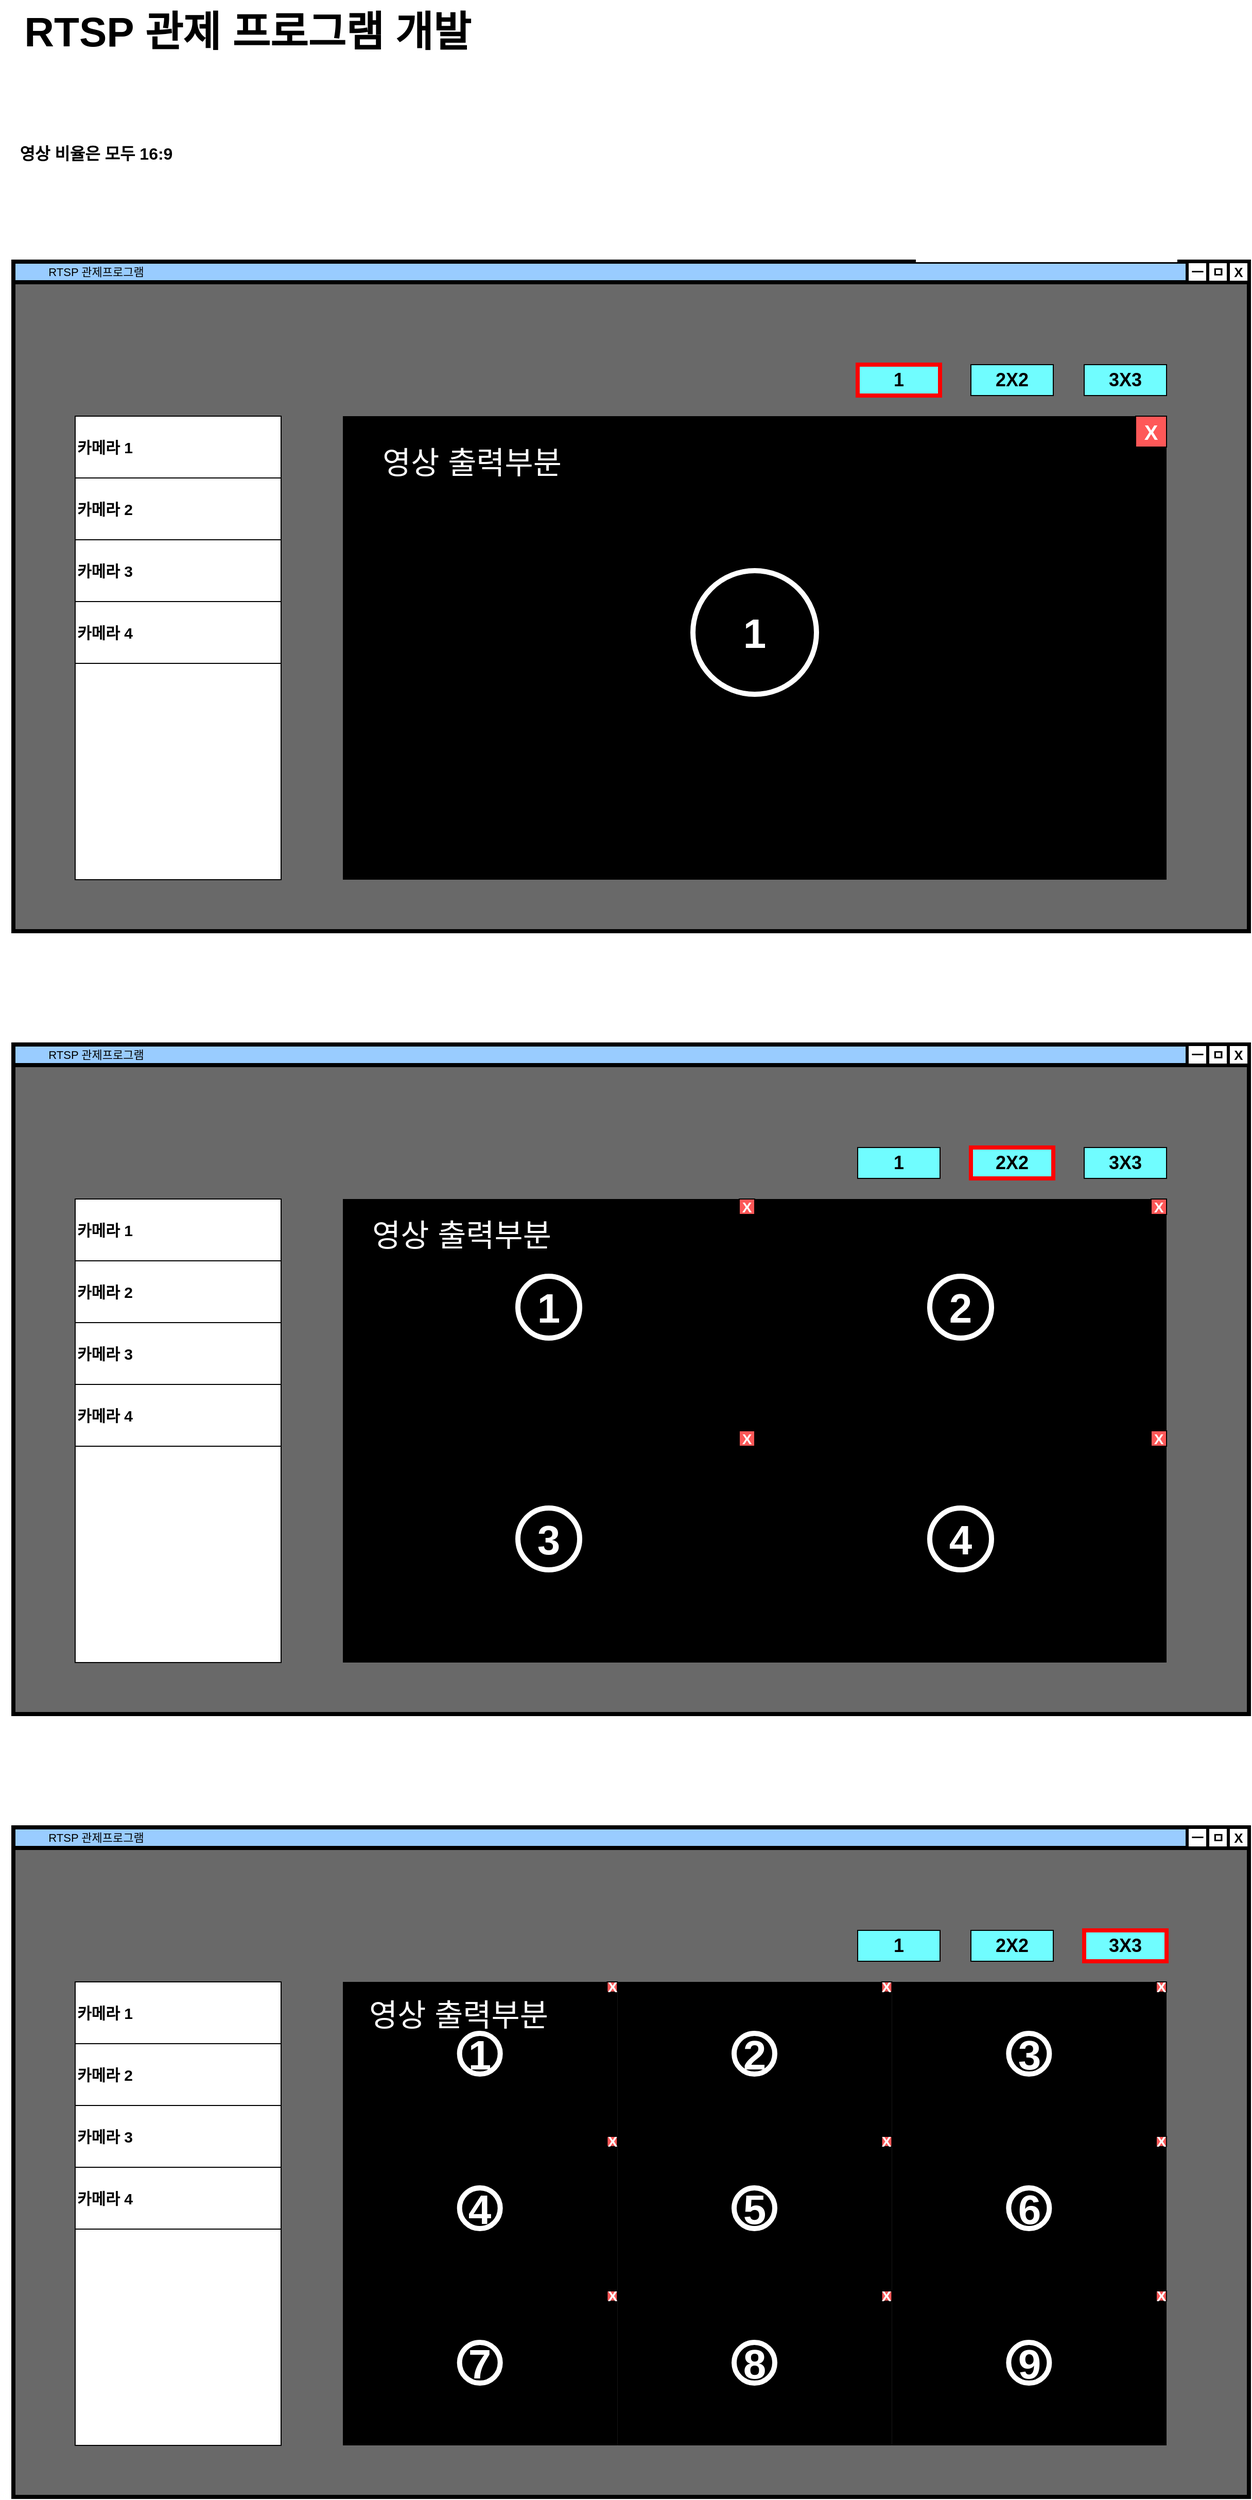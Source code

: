 <mxfile version="26.0.2">
  <diagram name="페이지-1" id="IkHp8Y_VfOA2l69gQE5q">
    <mxGraphModel dx="2620" dy="2092" grid="1" gridSize="10" guides="1" tooltips="1" connect="1" arrows="1" fold="1" page="1" pageScale="1" pageWidth="827" pageHeight="1169" math="0" shadow="0">
      <root>
        <mxCell id="0" />
        <mxCell id="1" parent="0" />
        <mxCell id="s6_-VDTN1BvuscFlEvzm-3" value="" style="swimlane;startSize=0;swimlaneFillColor=light-dark(#696969, #ededed);fillColor=none;strokeWidth=4;" vertex="1" parent="1">
          <mxGeometry x="-640" y="-360" width="1200" height="650" as="geometry" />
        </mxCell>
        <mxCell id="s6_-VDTN1BvuscFlEvzm-1" value="" style="rounded=0;whiteSpace=wrap;html=1;gradientColor=none;strokeColor=none;fillColor=#000000;" vertex="1" parent="s6_-VDTN1BvuscFlEvzm-3">
          <mxGeometry x="320" y="150" width="800" height="450" as="geometry" />
        </mxCell>
        <mxCell id="s6_-VDTN1BvuscFlEvzm-2" value="영상 출력부분" style="text;html=1;align=center;verticalAlign=middle;resizable=0;points=[];autosize=1;strokeColor=none;fillColor=none;fontSize=30;fontColor=#FFFFFF;" vertex="1" parent="s6_-VDTN1BvuscFlEvzm-3">
          <mxGeometry x="340" y="170" width="210" height="50" as="geometry" />
        </mxCell>
        <mxCell id="s6_-VDTN1BvuscFlEvzm-4" value="" style="rounded=0;whiteSpace=wrap;html=1;" vertex="1" parent="s6_-VDTN1BvuscFlEvzm-3">
          <mxGeometry x="60" y="150" width="200" height="450" as="geometry" />
        </mxCell>
        <mxCell id="s6_-VDTN1BvuscFlEvzm-7" value="1" style="rounded=0;whiteSpace=wrap;html=1;fontSize=18;fontStyle=1;gradientColor=none;fillColor=light-dark(#70FDFF,#EDEDED);" vertex="1" parent="s6_-VDTN1BvuscFlEvzm-3">
          <mxGeometry x="820" y="100" width="80" height="30" as="geometry" />
        </mxCell>
        <mxCell id="s6_-VDTN1BvuscFlEvzm-5" value="3X3" style="rounded=0;whiteSpace=wrap;html=1;fontStyle=1;fontSize=18;fillColor=#70FDFF;" vertex="1" parent="s6_-VDTN1BvuscFlEvzm-3">
          <mxGeometry x="1040" y="100" width="80" height="30" as="geometry" />
        </mxCell>
        <mxCell id="s6_-VDTN1BvuscFlEvzm-6" value="2X2" style="rounded=0;whiteSpace=wrap;html=1;fontSize=18;fontStyle=1;fillColor=#70FDFF;" vertex="1" parent="s6_-VDTN1BvuscFlEvzm-3">
          <mxGeometry x="930" y="100" width="80" height="30" as="geometry" />
        </mxCell>
        <mxCell id="s6_-VDTN1BvuscFlEvzm-9" value="X" style="whiteSpace=wrap;html=1;aspect=fixed;fontStyle=1;fontSize=20;fillColor=light-dark(#fe5858, #ff7777);fontColor=#FFFFFF;" vertex="1" parent="s6_-VDTN1BvuscFlEvzm-3">
          <mxGeometry x="1090" y="150" width="30" height="30" as="geometry" />
        </mxCell>
        <mxCell id="s6_-VDTN1BvuscFlEvzm-10" value="카메라 1" style="rounded=0;whiteSpace=wrap;html=1;align=left;fontStyle=1;fontSize=15;" vertex="1" parent="s6_-VDTN1BvuscFlEvzm-3">
          <mxGeometry x="60" y="150" width="200" height="60" as="geometry" />
        </mxCell>
        <mxCell id="s6_-VDTN1BvuscFlEvzm-11" value="카메라 2" style="rounded=0;whiteSpace=wrap;html=1;align=left;fontStyle=1;fontSize=15;" vertex="1" parent="s6_-VDTN1BvuscFlEvzm-3">
          <mxGeometry x="60" y="210" width="200" height="60" as="geometry" />
        </mxCell>
        <mxCell id="s6_-VDTN1BvuscFlEvzm-12" value="카메라 3" style="rounded=0;whiteSpace=wrap;html=1;align=left;fontStyle=1;fontSize=15;" vertex="1" parent="s6_-VDTN1BvuscFlEvzm-3">
          <mxGeometry x="60" y="270" width="200" height="60" as="geometry" />
        </mxCell>
        <mxCell id="s6_-VDTN1BvuscFlEvzm-13" value="카메라 4" style="rounded=0;whiteSpace=wrap;html=1;align=left;fontSize=15;fontStyle=1" vertex="1" parent="s6_-VDTN1BvuscFlEvzm-3">
          <mxGeometry x="60" y="330" width="200" height="60" as="geometry" />
        </mxCell>
        <mxCell id="s6_-VDTN1BvuscFlEvzm-15" value="" style="rounded=0;whiteSpace=wrap;html=1;fillColor=none;strokeWidth=4;strokeColor=light-dark(#ff0000, #ededed);" vertex="1" parent="s6_-VDTN1BvuscFlEvzm-3">
          <mxGeometry x="820" y="100" width="80" height="30" as="geometry" />
        </mxCell>
        <mxCell id="s6_-VDTN1BvuscFlEvzm-18" value="&lt;b&gt;&lt;font style=&quot;font-size: 40px; color: rgb(255, 255, 255);&quot;&gt;1&lt;/font&gt;&lt;/b&gt;" style="ellipse;whiteSpace=wrap;html=1;aspect=fixed;strokeWidth=5;strokeColor=light-dark(#ffffff, #ededed);fillColor=none;" vertex="1" parent="s6_-VDTN1BvuscFlEvzm-3">
          <mxGeometry x="660" y="300" width="120" height="120" as="geometry" />
        </mxCell>
        <mxCell id="s6_-VDTN1BvuscFlEvzm-19" value="" style="rounded=0;whiteSpace=wrap;html=1;strokeWidth=4;fillColor=#99CCFF;" vertex="1" parent="s6_-VDTN1BvuscFlEvzm-3">
          <mxGeometry width="1200" height="20" as="geometry" />
        </mxCell>
        <mxCell id="s6_-VDTN1BvuscFlEvzm-22" value="X" style="whiteSpace=wrap;html=1;aspect=fixed;strokeWidth=3;fontStyle=1;fontSize=13;" vertex="1" parent="s6_-VDTN1BvuscFlEvzm-3">
          <mxGeometry x="1180" width="20" height="20" as="geometry" />
        </mxCell>
        <mxCell id="s6_-VDTN1BvuscFlEvzm-21" value="ㅁ" style="whiteSpace=wrap;html=1;aspect=fixed;strokeWidth=3;fontStyle=1;fontSize=13;" vertex="1" parent="s6_-VDTN1BvuscFlEvzm-3">
          <mxGeometry x="1160" width="20" height="20" as="geometry" />
        </mxCell>
        <mxCell id="s6_-VDTN1BvuscFlEvzm-20" value="ㅡ" style="whiteSpace=wrap;html=1;aspect=fixed;strokeWidth=3;fontStyle=1;fontSize=13;" vertex="1" parent="s6_-VDTN1BvuscFlEvzm-3">
          <mxGeometry x="1140" width="20" height="20" as="geometry" />
        </mxCell>
        <mxCell id="s6_-VDTN1BvuscFlEvzm-134" value="RTSP 관제프로그램" style="text;html=1;align=center;verticalAlign=middle;resizable=0;points=[];autosize=1;strokeColor=none;fillColor=none;fontSize=11;" vertex="1" parent="s6_-VDTN1BvuscFlEvzm-3">
          <mxGeometry x="20" y="-5" width="120" height="30" as="geometry" />
        </mxCell>
        <mxCell id="s6_-VDTN1BvuscFlEvzm-23" value="" style="swimlane;startSize=0;swimlaneFillColor=light-dark(#696969, #ededed);fillColor=none;strokeWidth=4;" vertex="1" parent="1">
          <mxGeometry x="-640" y="400" width="1200" height="650" as="geometry" />
        </mxCell>
        <mxCell id="s6_-VDTN1BvuscFlEvzm-26" value="" style="rounded=0;whiteSpace=wrap;html=1;" vertex="1" parent="s6_-VDTN1BvuscFlEvzm-23">
          <mxGeometry x="60" y="150" width="200" height="450" as="geometry" />
        </mxCell>
        <mxCell id="s6_-VDTN1BvuscFlEvzm-27" value="1" style="rounded=0;whiteSpace=wrap;html=1;fontSize=18;fontStyle=1;gradientColor=none;fillColor=light-dark(#70FDFF,#EDEDED);" vertex="1" parent="s6_-VDTN1BvuscFlEvzm-23">
          <mxGeometry x="820" y="100" width="80" height="30" as="geometry" />
        </mxCell>
        <mxCell id="s6_-VDTN1BvuscFlEvzm-28" value="3X3" style="rounded=0;whiteSpace=wrap;html=1;fontStyle=1;fontSize=18;fillColor=#70FDFF;" vertex="1" parent="s6_-VDTN1BvuscFlEvzm-23">
          <mxGeometry x="1040" y="100" width="80" height="30" as="geometry" />
        </mxCell>
        <mxCell id="s6_-VDTN1BvuscFlEvzm-29" value="2X2" style="rounded=0;whiteSpace=wrap;html=1;fontSize=18;fontStyle=1;fillColor=#70FDFF;" vertex="1" parent="s6_-VDTN1BvuscFlEvzm-23">
          <mxGeometry x="930" y="100" width="80" height="30" as="geometry" />
        </mxCell>
        <mxCell id="s6_-VDTN1BvuscFlEvzm-31" value="카메라 1" style="rounded=0;whiteSpace=wrap;html=1;align=left;fontStyle=1;fontSize=15;" vertex="1" parent="s6_-VDTN1BvuscFlEvzm-23">
          <mxGeometry x="60" y="150" width="200" height="60" as="geometry" />
        </mxCell>
        <mxCell id="s6_-VDTN1BvuscFlEvzm-32" value="카메라 2" style="rounded=0;whiteSpace=wrap;html=1;align=left;fontStyle=1;fontSize=15;" vertex="1" parent="s6_-VDTN1BvuscFlEvzm-23">
          <mxGeometry x="60" y="210" width="200" height="60" as="geometry" />
        </mxCell>
        <mxCell id="s6_-VDTN1BvuscFlEvzm-33" value="카메라 3" style="rounded=0;whiteSpace=wrap;html=1;align=left;fontStyle=1;fontSize=15;" vertex="1" parent="s6_-VDTN1BvuscFlEvzm-23">
          <mxGeometry x="60" y="270" width="200" height="60" as="geometry" />
        </mxCell>
        <mxCell id="s6_-VDTN1BvuscFlEvzm-34" value="카메라 4" style="rounded=0;whiteSpace=wrap;html=1;align=left;fontSize=15;fontStyle=1" vertex="1" parent="s6_-VDTN1BvuscFlEvzm-23">
          <mxGeometry x="60" y="330" width="200" height="60" as="geometry" />
        </mxCell>
        <mxCell id="s6_-VDTN1BvuscFlEvzm-35" value="" style="rounded=0;whiteSpace=wrap;html=1;fillColor=none;strokeWidth=4;strokeColor=light-dark(#ff0000, #ededed);" vertex="1" parent="s6_-VDTN1BvuscFlEvzm-23">
          <mxGeometry x="930" y="100" width="80" height="30" as="geometry" />
        </mxCell>
        <mxCell id="s6_-VDTN1BvuscFlEvzm-37" value="" style="rounded=0;whiteSpace=wrap;html=1;strokeWidth=4;fillColor=#99CCFF;" vertex="1" parent="s6_-VDTN1BvuscFlEvzm-23">
          <mxGeometry width="1200" height="20" as="geometry" />
        </mxCell>
        <mxCell id="s6_-VDTN1BvuscFlEvzm-38" value="X" style="whiteSpace=wrap;html=1;aspect=fixed;strokeWidth=3;fontStyle=1;fontSize=13;" vertex="1" parent="s6_-VDTN1BvuscFlEvzm-23">
          <mxGeometry x="1180" width="20" height="20" as="geometry" />
        </mxCell>
        <mxCell id="s6_-VDTN1BvuscFlEvzm-39" value="ㅁ" style="whiteSpace=wrap;html=1;aspect=fixed;strokeWidth=3;fontStyle=1;fontSize=13;" vertex="1" parent="s6_-VDTN1BvuscFlEvzm-23">
          <mxGeometry x="1160" width="20" height="20" as="geometry" />
        </mxCell>
        <mxCell id="s6_-VDTN1BvuscFlEvzm-40" value="ㅡ" style="whiteSpace=wrap;html=1;aspect=fixed;strokeWidth=3;fontStyle=1;fontSize=13;" vertex="1" parent="s6_-VDTN1BvuscFlEvzm-23">
          <mxGeometry x="1140" width="20" height="20" as="geometry" />
        </mxCell>
        <mxCell id="s6_-VDTN1BvuscFlEvzm-58" value="" style="group" vertex="1" connectable="0" parent="s6_-VDTN1BvuscFlEvzm-23">
          <mxGeometry x="320" y="150" width="800" height="450" as="geometry" />
        </mxCell>
        <mxCell id="s6_-VDTN1BvuscFlEvzm-41" value="" style="rounded=0;whiteSpace=wrap;html=1;gradientColor=none;strokeColor=none;fillColor=#000000;" vertex="1" parent="s6_-VDTN1BvuscFlEvzm-58">
          <mxGeometry x="400" width="400" height="225" as="geometry" />
        </mxCell>
        <mxCell id="s6_-VDTN1BvuscFlEvzm-43" value="X" style="whiteSpace=wrap;html=1;aspect=fixed;fontStyle=1;fontSize=14;fillColor=light-dark(#fe5858, #ff7777);fontColor=#FFFFFF;" vertex="1" parent="s6_-VDTN1BvuscFlEvzm-58">
          <mxGeometry x="785" width="15" height="15" as="geometry" />
        </mxCell>
        <mxCell id="s6_-VDTN1BvuscFlEvzm-44" value="&lt;b&gt;&lt;font style=&quot;font-size: 40px; color: rgb(255, 255, 255);&quot;&gt;2&lt;/font&gt;&lt;/b&gt;" style="ellipse;whiteSpace=wrap;html=1;aspect=fixed;strokeWidth=5;strokeColor=light-dark(#ffffff, #ededed);fillColor=none;" vertex="1" parent="s6_-VDTN1BvuscFlEvzm-58">
          <mxGeometry x="570" y="75" width="60" height="60" as="geometry" />
        </mxCell>
        <mxCell id="s6_-VDTN1BvuscFlEvzm-45" value="" style="rounded=0;whiteSpace=wrap;html=1;gradientColor=none;strokeColor=none;fillColor=#000000;" vertex="1" parent="s6_-VDTN1BvuscFlEvzm-58">
          <mxGeometry width="400" height="225" as="geometry" />
        </mxCell>
        <mxCell id="s6_-VDTN1BvuscFlEvzm-46" value="영상 출력부분" style="text;html=1;align=center;verticalAlign=middle;resizable=0;points=[];autosize=1;strokeColor=none;fillColor=none;fontSize=30;fontColor=#FFFFFF;" vertex="1" parent="s6_-VDTN1BvuscFlEvzm-58">
          <mxGeometry x="10" y="10" width="210" height="50" as="geometry" />
        </mxCell>
        <mxCell id="s6_-VDTN1BvuscFlEvzm-47" value="X" style="whiteSpace=wrap;html=1;aspect=fixed;fontStyle=1;fontSize=14;fillColor=light-dark(#fe5858, #ff7777);fontColor=#FFFFFF;" vertex="1" parent="s6_-VDTN1BvuscFlEvzm-58">
          <mxGeometry x="385" width="15" height="15" as="geometry" />
        </mxCell>
        <mxCell id="s6_-VDTN1BvuscFlEvzm-48" value="&lt;b&gt;&lt;font style=&quot;font-size: 40px; color: rgb(255, 255, 255);&quot;&gt;1&lt;/font&gt;&lt;/b&gt;" style="ellipse;whiteSpace=wrap;html=1;aspect=fixed;strokeWidth=5;strokeColor=light-dark(#ffffff, #ededed);fillColor=none;" vertex="1" parent="s6_-VDTN1BvuscFlEvzm-58">
          <mxGeometry x="170" y="75" width="60" height="60" as="geometry" />
        </mxCell>
        <mxCell id="s6_-VDTN1BvuscFlEvzm-50" value="" style="rounded=0;whiteSpace=wrap;html=1;gradientColor=none;strokeColor=none;fillColor=#000000;" vertex="1" parent="s6_-VDTN1BvuscFlEvzm-58">
          <mxGeometry y="225" width="400" height="225" as="geometry" />
        </mxCell>
        <mxCell id="s6_-VDTN1BvuscFlEvzm-52" value="X" style="whiteSpace=wrap;html=1;aspect=fixed;fontStyle=1;fontSize=14;fillColor=light-dark(#fe5858, #ff7777);fontColor=#FFFFFF;" vertex="1" parent="s6_-VDTN1BvuscFlEvzm-58">
          <mxGeometry x="385" y="225" width="15" height="15" as="geometry" />
        </mxCell>
        <mxCell id="s6_-VDTN1BvuscFlEvzm-53" value="&lt;b&gt;&lt;font style=&quot;font-size: 40px; color: rgb(255, 255, 255);&quot;&gt;3&lt;/font&gt;&lt;/b&gt;" style="ellipse;whiteSpace=wrap;html=1;aspect=fixed;strokeWidth=5;strokeColor=light-dark(#ffffff, #ededed);fillColor=none;" vertex="1" parent="s6_-VDTN1BvuscFlEvzm-58">
          <mxGeometry x="170" y="300" width="60" height="60" as="geometry" />
        </mxCell>
        <mxCell id="s6_-VDTN1BvuscFlEvzm-54" value="" style="rounded=0;whiteSpace=wrap;html=1;gradientColor=none;strokeColor=none;fillColor=#000000;" vertex="1" parent="s6_-VDTN1BvuscFlEvzm-58">
          <mxGeometry x="400" y="225" width="400" height="225" as="geometry" />
        </mxCell>
        <mxCell id="s6_-VDTN1BvuscFlEvzm-56" value="X" style="whiteSpace=wrap;html=1;aspect=fixed;fontStyle=1;fontSize=14;fillColor=light-dark(#fe5858, #ff7777);fontColor=#FFFFFF;" vertex="1" parent="s6_-VDTN1BvuscFlEvzm-58">
          <mxGeometry x="785" y="225" width="15" height="15" as="geometry" />
        </mxCell>
        <mxCell id="s6_-VDTN1BvuscFlEvzm-57" value="&lt;b&gt;&lt;font style=&quot;font-size: 40px; color: rgb(255, 255, 255);&quot;&gt;4&lt;/font&gt;&lt;/b&gt;" style="ellipse;whiteSpace=wrap;html=1;aspect=fixed;strokeWidth=5;strokeColor=light-dark(#ffffff, #ededed);fillColor=none;" vertex="1" parent="s6_-VDTN1BvuscFlEvzm-58">
          <mxGeometry x="570" y="300" width="60" height="60" as="geometry" />
        </mxCell>
        <mxCell id="s6_-VDTN1BvuscFlEvzm-135" value="RTSP 관제프로그램" style="text;html=1;align=center;verticalAlign=middle;resizable=0;points=[];autosize=1;strokeColor=none;fillColor=none;fontSize=11;" vertex="1" parent="s6_-VDTN1BvuscFlEvzm-23">
          <mxGeometry x="20" y="-5" width="120" height="30" as="geometry" />
        </mxCell>
        <mxCell id="s6_-VDTN1BvuscFlEvzm-59" value="" style="swimlane;startSize=0;swimlaneFillColor=light-dark(#696969, #ededed);fillColor=none;strokeWidth=4;" vertex="1" parent="1">
          <mxGeometry x="-640" y="1160" width="1200" height="650" as="geometry" />
        </mxCell>
        <mxCell id="s6_-VDTN1BvuscFlEvzm-60" value="" style="rounded=0;whiteSpace=wrap;html=1;" vertex="1" parent="s6_-VDTN1BvuscFlEvzm-59">
          <mxGeometry x="60" y="150" width="200" height="450" as="geometry" />
        </mxCell>
        <mxCell id="s6_-VDTN1BvuscFlEvzm-61" value="1" style="rounded=0;whiteSpace=wrap;html=1;fontSize=18;fontStyle=1;gradientColor=none;fillColor=light-dark(#70FDFF,#EDEDED);" vertex="1" parent="s6_-VDTN1BvuscFlEvzm-59">
          <mxGeometry x="820" y="100" width="80" height="30" as="geometry" />
        </mxCell>
        <mxCell id="s6_-VDTN1BvuscFlEvzm-62" value="3X3" style="rounded=0;whiteSpace=wrap;html=1;fontStyle=1;fontSize=18;fillColor=#70FDFF;" vertex="1" parent="s6_-VDTN1BvuscFlEvzm-59">
          <mxGeometry x="1040" y="100" width="80" height="30" as="geometry" />
        </mxCell>
        <mxCell id="s6_-VDTN1BvuscFlEvzm-63" value="2X2" style="rounded=0;whiteSpace=wrap;html=1;fontSize=18;fontStyle=1;fillColor=#70FDFF;" vertex="1" parent="s6_-VDTN1BvuscFlEvzm-59">
          <mxGeometry x="930" y="100" width="80" height="30" as="geometry" />
        </mxCell>
        <mxCell id="s6_-VDTN1BvuscFlEvzm-64" value="카메라 1" style="rounded=0;whiteSpace=wrap;html=1;align=left;fontStyle=1;fontSize=15;" vertex="1" parent="s6_-VDTN1BvuscFlEvzm-59">
          <mxGeometry x="60" y="150" width="200" height="60" as="geometry" />
        </mxCell>
        <mxCell id="s6_-VDTN1BvuscFlEvzm-65" value="카메라 2" style="rounded=0;whiteSpace=wrap;html=1;align=left;fontStyle=1;fontSize=15;" vertex="1" parent="s6_-VDTN1BvuscFlEvzm-59">
          <mxGeometry x="60" y="210" width="200" height="60" as="geometry" />
        </mxCell>
        <mxCell id="s6_-VDTN1BvuscFlEvzm-66" value="카메라 3" style="rounded=0;whiteSpace=wrap;html=1;align=left;fontStyle=1;fontSize=15;" vertex="1" parent="s6_-VDTN1BvuscFlEvzm-59">
          <mxGeometry x="60" y="270" width="200" height="60" as="geometry" />
        </mxCell>
        <mxCell id="s6_-VDTN1BvuscFlEvzm-67" value="카메라 4" style="rounded=0;whiteSpace=wrap;html=1;align=left;fontSize=15;fontStyle=1" vertex="1" parent="s6_-VDTN1BvuscFlEvzm-59">
          <mxGeometry x="60" y="330" width="200" height="60" as="geometry" />
        </mxCell>
        <mxCell id="s6_-VDTN1BvuscFlEvzm-68" value="" style="rounded=0;whiteSpace=wrap;html=1;fillColor=none;strokeWidth=4;strokeColor=light-dark(#ff0000, #ededed);" vertex="1" parent="s6_-VDTN1BvuscFlEvzm-59">
          <mxGeometry x="1040" y="100" width="80" height="30" as="geometry" />
        </mxCell>
        <mxCell id="s6_-VDTN1BvuscFlEvzm-69" value="" style="rounded=0;whiteSpace=wrap;html=1;strokeWidth=4;fillColor=#99CCFF;" vertex="1" parent="s6_-VDTN1BvuscFlEvzm-59">
          <mxGeometry width="1200" height="20" as="geometry" />
        </mxCell>
        <mxCell id="s6_-VDTN1BvuscFlEvzm-70" value="X" style="whiteSpace=wrap;html=1;aspect=fixed;strokeWidth=3;fontStyle=1;fontSize=13;" vertex="1" parent="s6_-VDTN1BvuscFlEvzm-59">
          <mxGeometry x="1180" width="20" height="20" as="geometry" />
        </mxCell>
        <mxCell id="s6_-VDTN1BvuscFlEvzm-71" value="ㅁ" style="whiteSpace=wrap;html=1;aspect=fixed;strokeWidth=3;fontStyle=1;fontSize=13;" vertex="1" parent="s6_-VDTN1BvuscFlEvzm-59">
          <mxGeometry x="1160" width="20" height="20" as="geometry" />
        </mxCell>
        <mxCell id="s6_-VDTN1BvuscFlEvzm-72" value="ㅡ" style="whiteSpace=wrap;html=1;aspect=fixed;strokeWidth=3;fontStyle=1;fontSize=13;" vertex="1" parent="s6_-VDTN1BvuscFlEvzm-59">
          <mxGeometry x="1140" width="20" height="20" as="geometry" />
        </mxCell>
        <mxCell id="s6_-VDTN1BvuscFlEvzm-133" value="" style="group;aspect=fixed;" vertex="1" connectable="0" parent="s6_-VDTN1BvuscFlEvzm-59">
          <mxGeometry x="320" y="150" width="800" height="450" as="geometry" />
        </mxCell>
        <mxCell id="s6_-VDTN1BvuscFlEvzm-81" value="" style="rounded=0;whiteSpace=wrap;html=1;gradientColor=none;strokeColor=none;fillColor=#000000;container=0;" vertex="1" parent="s6_-VDTN1BvuscFlEvzm-133">
          <mxGeometry x="533.333" width="266.667" height="150" as="geometry" />
        </mxCell>
        <mxCell id="s6_-VDTN1BvuscFlEvzm-82" value="X" style="whiteSpace=wrap;html=1;aspect=fixed;fontStyle=1;fontSize=14;fillColor=light-dark(#fe5858, #ff7777);fontColor=#FFFFFF;container=0;" vertex="1" parent="s6_-VDTN1BvuscFlEvzm-133">
          <mxGeometry x="790" width="9.876" height="9.876" as="geometry" />
        </mxCell>
        <mxCell id="s6_-VDTN1BvuscFlEvzm-83" value="&lt;b&gt;&lt;font style=&quot;font-size: 40px; color: rgb(255, 255, 255);&quot;&gt;3&lt;/font&gt;&lt;/b&gt;" style="ellipse;whiteSpace=wrap;html=1;aspect=fixed;strokeWidth=5;strokeColor=light-dark(#ffffff, #ededed);fillColor=none;container=0;" vertex="1" parent="s6_-VDTN1BvuscFlEvzm-133">
          <mxGeometry x="646.667" y="50" width="39.506" height="39.506" as="geometry" />
        </mxCell>
        <mxCell id="s6_-VDTN1BvuscFlEvzm-90" value="" style="rounded=0;whiteSpace=wrap;html=1;gradientColor=none;strokeColor=none;fillColor=#000000;container=0;" vertex="1" parent="s6_-VDTN1BvuscFlEvzm-133">
          <mxGeometry x="533.333" y="150" width="266.667" height="150" as="geometry" />
        </mxCell>
        <mxCell id="s6_-VDTN1BvuscFlEvzm-91" value="X" style="whiteSpace=wrap;html=1;aspect=fixed;fontStyle=1;fontSize=14;fillColor=light-dark(#fe5858, #ff7777);fontColor=#FFFFFF;container=0;" vertex="1" parent="s6_-VDTN1BvuscFlEvzm-133">
          <mxGeometry x="790" y="150" width="9.876" height="9.876" as="geometry" />
        </mxCell>
        <mxCell id="s6_-VDTN1BvuscFlEvzm-92" value="&lt;b&gt;&lt;font style=&quot;font-size: 40px; color: rgb(255, 255, 255);&quot;&gt;6&lt;/font&gt;&lt;/b&gt;" style="ellipse;whiteSpace=wrap;html=1;aspect=fixed;strokeWidth=5;strokeColor=light-dark(#ffffff, #ededed);fillColor=none;container=0;" vertex="1" parent="s6_-VDTN1BvuscFlEvzm-133">
          <mxGeometry x="646.667" y="200" width="39.506" height="39.506" as="geometry" />
        </mxCell>
        <mxCell id="s6_-VDTN1BvuscFlEvzm-93" value="" style="rounded=0;whiteSpace=wrap;html=1;gradientColor=none;strokeColor=none;fillColor=#000000;container=0;" vertex="1" parent="s6_-VDTN1BvuscFlEvzm-133">
          <mxGeometry y="300" width="266.667" height="150" as="geometry" />
        </mxCell>
        <mxCell id="s6_-VDTN1BvuscFlEvzm-94" value="X" style="whiteSpace=wrap;html=1;aspect=fixed;fontStyle=1;fontSize=14;fillColor=light-dark(#fe5858, #ff7777);fontColor=#FFFFFF;container=0;" vertex="1" parent="s6_-VDTN1BvuscFlEvzm-133">
          <mxGeometry x="256.667" y="300" width="9.876" height="9.876" as="geometry" />
        </mxCell>
        <mxCell id="s6_-VDTN1BvuscFlEvzm-95" value="&lt;b&gt;&lt;font style=&quot;font-size: 40px; color: rgb(255, 255, 255);&quot;&gt;7&lt;/font&gt;&lt;/b&gt;" style="ellipse;whiteSpace=wrap;html=1;aspect=fixed;strokeWidth=5;strokeColor=light-dark(#ffffff, #ededed);fillColor=none;container=0;" vertex="1" parent="s6_-VDTN1BvuscFlEvzm-133">
          <mxGeometry x="113.333" y="350.0" width="39.506" height="39.506" as="geometry" />
        </mxCell>
        <mxCell id="s6_-VDTN1BvuscFlEvzm-96" value="" style="rounded=0;whiteSpace=wrap;html=1;gradientColor=none;strokeColor=none;fillColor=#000000;container=0;" vertex="1" parent="s6_-VDTN1BvuscFlEvzm-133">
          <mxGeometry x="266.667" y="300" width="266.667" height="150" as="geometry" />
        </mxCell>
        <mxCell id="s6_-VDTN1BvuscFlEvzm-97" value="X" style="whiteSpace=wrap;html=1;aspect=fixed;fontStyle=1;fontSize=14;fillColor=light-dark(#fe5858, #ff7777);fontColor=#FFFFFF;container=0;" vertex="1" parent="s6_-VDTN1BvuscFlEvzm-133">
          <mxGeometry x="523.333" y="300" width="9.876" height="9.876" as="geometry" />
        </mxCell>
        <mxCell id="s6_-VDTN1BvuscFlEvzm-98" value="&lt;b&gt;&lt;font style=&quot;font-size: 40px; color: rgb(255, 255, 255);&quot;&gt;8&lt;/font&gt;&lt;/b&gt;" style="ellipse;whiteSpace=wrap;html=1;aspect=fixed;strokeWidth=5;strokeColor=light-dark(#ffffff, #ededed);fillColor=none;container=0;" vertex="1" parent="s6_-VDTN1BvuscFlEvzm-133">
          <mxGeometry x="380.0" y="350.0" width="39.506" height="39.506" as="geometry" />
        </mxCell>
        <mxCell id="s6_-VDTN1BvuscFlEvzm-99" value="" style="rounded=0;whiteSpace=wrap;html=1;gradientColor=none;strokeColor=none;fillColor=#000000;container=0;" vertex="1" parent="s6_-VDTN1BvuscFlEvzm-133">
          <mxGeometry x="533.333" y="300" width="266.667" height="150" as="geometry" />
        </mxCell>
        <mxCell id="s6_-VDTN1BvuscFlEvzm-100" value="X" style="whiteSpace=wrap;html=1;aspect=fixed;fontStyle=1;fontSize=14;fillColor=light-dark(#fe5858, #ff7777);fontColor=#FFFFFF;container=0;" vertex="1" parent="s6_-VDTN1BvuscFlEvzm-133">
          <mxGeometry x="790" y="300" width="9.876" height="9.876" as="geometry" />
        </mxCell>
        <mxCell id="s6_-VDTN1BvuscFlEvzm-101" value="&lt;b&gt;&lt;font style=&quot;font-size: 40px; color: rgb(255, 255, 255);&quot;&gt;9&lt;/font&gt;&lt;/b&gt;" style="ellipse;whiteSpace=wrap;html=1;aspect=fixed;strokeWidth=5;strokeColor=light-dark(#ffffff, #ededed);fillColor=none;container=0;" vertex="1" parent="s6_-VDTN1BvuscFlEvzm-133">
          <mxGeometry x="646.667" y="350.0" width="39.506" height="39.506" as="geometry" />
        </mxCell>
        <mxCell id="s6_-VDTN1BvuscFlEvzm-74" value="" style="rounded=0;whiteSpace=wrap;html=1;gradientColor=none;strokeColor=none;fillColor=#000000;container=0;" vertex="1" parent="s6_-VDTN1BvuscFlEvzm-133">
          <mxGeometry x="266.667" width="266.667" height="150" as="geometry" />
        </mxCell>
        <mxCell id="s6_-VDTN1BvuscFlEvzm-75" value="X" style="whiteSpace=wrap;html=1;aspect=fixed;fontStyle=1;fontSize=14;fillColor=light-dark(#fe5858, #ff7777);fontColor=#FFFFFF;container=0;" vertex="1" parent="s6_-VDTN1BvuscFlEvzm-133">
          <mxGeometry x="523.333" width="9.876" height="9.876" as="geometry" />
        </mxCell>
        <mxCell id="s6_-VDTN1BvuscFlEvzm-76" value="&lt;b&gt;&lt;font style=&quot;font-size: 40px; color: rgb(255, 255, 255);&quot;&gt;2&lt;/font&gt;&lt;/b&gt;" style="ellipse;whiteSpace=wrap;html=1;aspect=fixed;strokeWidth=5;strokeColor=light-dark(#ffffff, #ededed);fillColor=none;container=0;" vertex="1" parent="s6_-VDTN1BvuscFlEvzm-133">
          <mxGeometry x="380.0" y="50" width="39.506" height="39.506" as="geometry" />
        </mxCell>
        <mxCell id="s6_-VDTN1BvuscFlEvzm-77" value="" style="rounded=0;whiteSpace=wrap;html=1;gradientColor=none;strokeColor=none;fillColor=#000000;container=0;" vertex="1" parent="s6_-VDTN1BvuscFlEvzm-133">
          <mxGeometry width="266.667" height="150" as="geometry" />
        </mxCell>
        <mxCell id="s6_-VDTN1BvuscFlEvzm-78" value="영상 출력부분" style="text;html=1;align=center;verticalAlign=middle;resizable=0;points=[];autosize=1;strokeColor=none;fillColor=none;fontSize=30;fontColor=#FFFFFF;container=0;" vertex="1" parent="s6_-VDTN1BvuscFlEvzm-133">
          <mxGeometry x="6.667" y="6.667" width="210" height="50" as="geometry" />
        </mxCell>
        <mxCell id="s6_-VDTN1BvuscFlEvzm-79" value="X" style="whiteSpace=wrap;html=1;aspect=fixed;fontStyle=1;fontSize=14;fillColor=light-dark(#fe5858, #ff7777);fontColor=#FFFFFF;container=0;" vertex="1" parent="s6_-VDTN1BvuscFlEvzm-133">
          <mxGeometry x="256.667" width="9.876" height="9.876" as="geometry" />
        </mxCell>
        <mxCell id="s6_-VDTN1BvuscFlEvzm-80" value="&lt;b&gt;&lt;font style=&quot;font-size: 40px; color: rgb(255, 255, 255);&quot;&gt;1&lt;/font&gt;&lt;/b&gt;" style="ellipse;whiteSpace=wrap;html=1;aspect=fixed;strokeWidth=5;strokeColor=light-dark(#ffffff, #ededed);fillColor=none;container=0;" vertex="1" parent="s6_-VDTN1BvuscFlEvzm-133">
          <mxGeometry x="113.333" y="50" width="39.506" height="39.506" as="geometry" />
        </mxCell>
        <mxCell id="s6_-VDTN1BvuscFlEvzm-84" value="" style="rounded=0;whiteSpace=wrap;html=1;gradientColor=none;strokeColor=none;fillColor=#000000;container=0;" vertex="1" parent="s6_-VDTN1BvuscFlEvzm-133">
          <mxGeometry y="150" width="266.667" height="150" as="geometry" />
        </mxCell>
        <mxCell id="s6_-VDTN1BvuscFlEvzm-85" value="X" style="whiteSpace=wrap;html=1;aspect=fixed;fontStyle=1;fontSize=14;fillColor=light-dark(#fe5858, #ff7777);fontColor=#FFFFFF;container=0;" vertex="1" parent="s6_-VDTN1BvuscFlEvzm-133">
          <mxGeometry x="256.667" y="150" width="9.876" height="9.876" as="geometry" />
        </mxCell>
        <mxCell id="s6_-VDTN1BvuscFlEvzm-86" value="&lt;b&gt;&lt;font style=&quot;font-size: 40px; color: rgb(255, 255, 255);&quot;&gt;4&lt;/font&gt;&lt;/b&gt;" style="ellipse;whiteSpace=wrap;html=1;aspect=fixed;strokeWidth=5;strokeColor=light-dark(#ffffff, #ededed);fillColor=none;container=0;" vertex="1" parent="s6_-VDTN1BvuscFlEvzm-133">
          <mxGeometry x="113.333" y="200" width="39.506" height="39.506" as="geometry" />
        </mxCell>
        <mxCell id="s6_-VDTN1BvuscFlEvzm-87" value="" style="rounded=0;whiteSpace=wrap;html=1;gradientColor=none;strokeColor=none;fillColor=#000000;container=0;" vertex="1" parent="s6_-VDTN1BvuscFlEvzm-133">
          <mxGeometry x="266.667" y="150" width="266.667" height="150" as="geometry" />
        </mxCell>
        <mxCell id="s6_-VDTN1BvuscFlEvzm-88" value="X" style="whiteSpace=wrap;html=1;aspect=fixed;fontStyle=1;fontSize=14;fillColor=light-dark(#fe5858, #ff7777);fontColor=#FFFFFF;container=0;" vertex="1" parent="s6_-VDTN1BvuscFlEvzm-133">
          <mxGeometry x="523.333" y="150" width="9.876" height="9.876" as="geometry" />
        </mxCell>
        <mxCell id="s6_-VDTN1BvuscFlEvzm-89" value="&lt;b&gt;&lt;font style=&quot;font-size: 40px; color: rgb(255, 255, 255);&quot;&gt;5&lt;/font&gt;&lt;/b&gt;" style="ellipse;whiteSpace=wrap;html=1;aspect=fixed;strokeWidth=5;strokeColor=light-dark(#ffffff, #ededed);fillColor=none;container=0;" vertex="1" parent="s6_-VDTN1BvuscFlEvzm-133">
          <mxGeometry x="380.0" y="200" width="39.506" height="39.506" as="geometry" />
        </mxCell>
        <mxCell id="s6_-VDTN1BvuscFlEvzm-165" value="RTSP 관제프로그램" style="text;html=1;align=center;verticalAlign=middle;resizable=0;points=[];autosize=1;strokeColor=none;fillColor=none;fontSize=11;" vertex="1" parent="s6_-VDTN1BvuscFlEvzm-59">
          <mxGeometry x="20" y="-5" width="120" height="30" as="geometry" />
        </mxCell>
        <mxCell id="s6_-VDTN1BvuscFlEvzm-166" value="영상 비율은 모두 16:9" style="text;html=1;align=center;verticalAlign=middle;resizable=0;points=[];autosize=1;strokeColor=none;fillColor=none;fontSize=16;fontStyle=1" vertex="1" parent="1">
          <mxGeometry x="-650" y="-480" width="180" height="30" as="geometry" />
        </mxCell>
        <mxCell id="s6_-VDTN1BvuscFlEvzm-167" value="RTSP 관제 프로그램 개발" style="text;html=1;align=center;verticalAlign=middle;resizable=0;points=[];autosize=1;strokeColor=none;fillColor=none;fontSize=40;fontStyle=1" vertex="1" parent="1">
          <mxGeometry x="-653" y="-614" width="480" height="60" as="geometry" />
        </mxCell>
      </root>
    </mxGraphModel>
  </diagram>
</mxfile>
